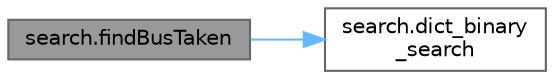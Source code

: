 digraph "search.findBusTaken"
{
 // LATEX_PDF_SIZE
  bgcolor="transparent";
  edge [fontname=Helvetica,fontsize=10,labelfontname=Helvetica,labelfontsize=10];
  node [fontname=Helvetica,fontsize=10,shape=box,height=0.2,width=0.4];
  rankdir="LR";
  Node1 [id="Node000001",label="search.findBusTaken",height=0.2,width=0.4,color="gray40", fillcolor="grey60", style="filled", fontcolor="black",tooltip=" "];
  Node1 -> Node2 [id="edge1_Node000001_Node000002",color="steelblue1",style="solid",tooltip=" "];
  Node2 [id="Node000002",label="search.dict_binary\l_search",height=0.2,width=0.4,color="grey40", fillcolor="white", style="filled",URL="$namespacesearch.html#a79be19296b7b96829cfc6d54ec5cb084",tooltip=" "];
}
